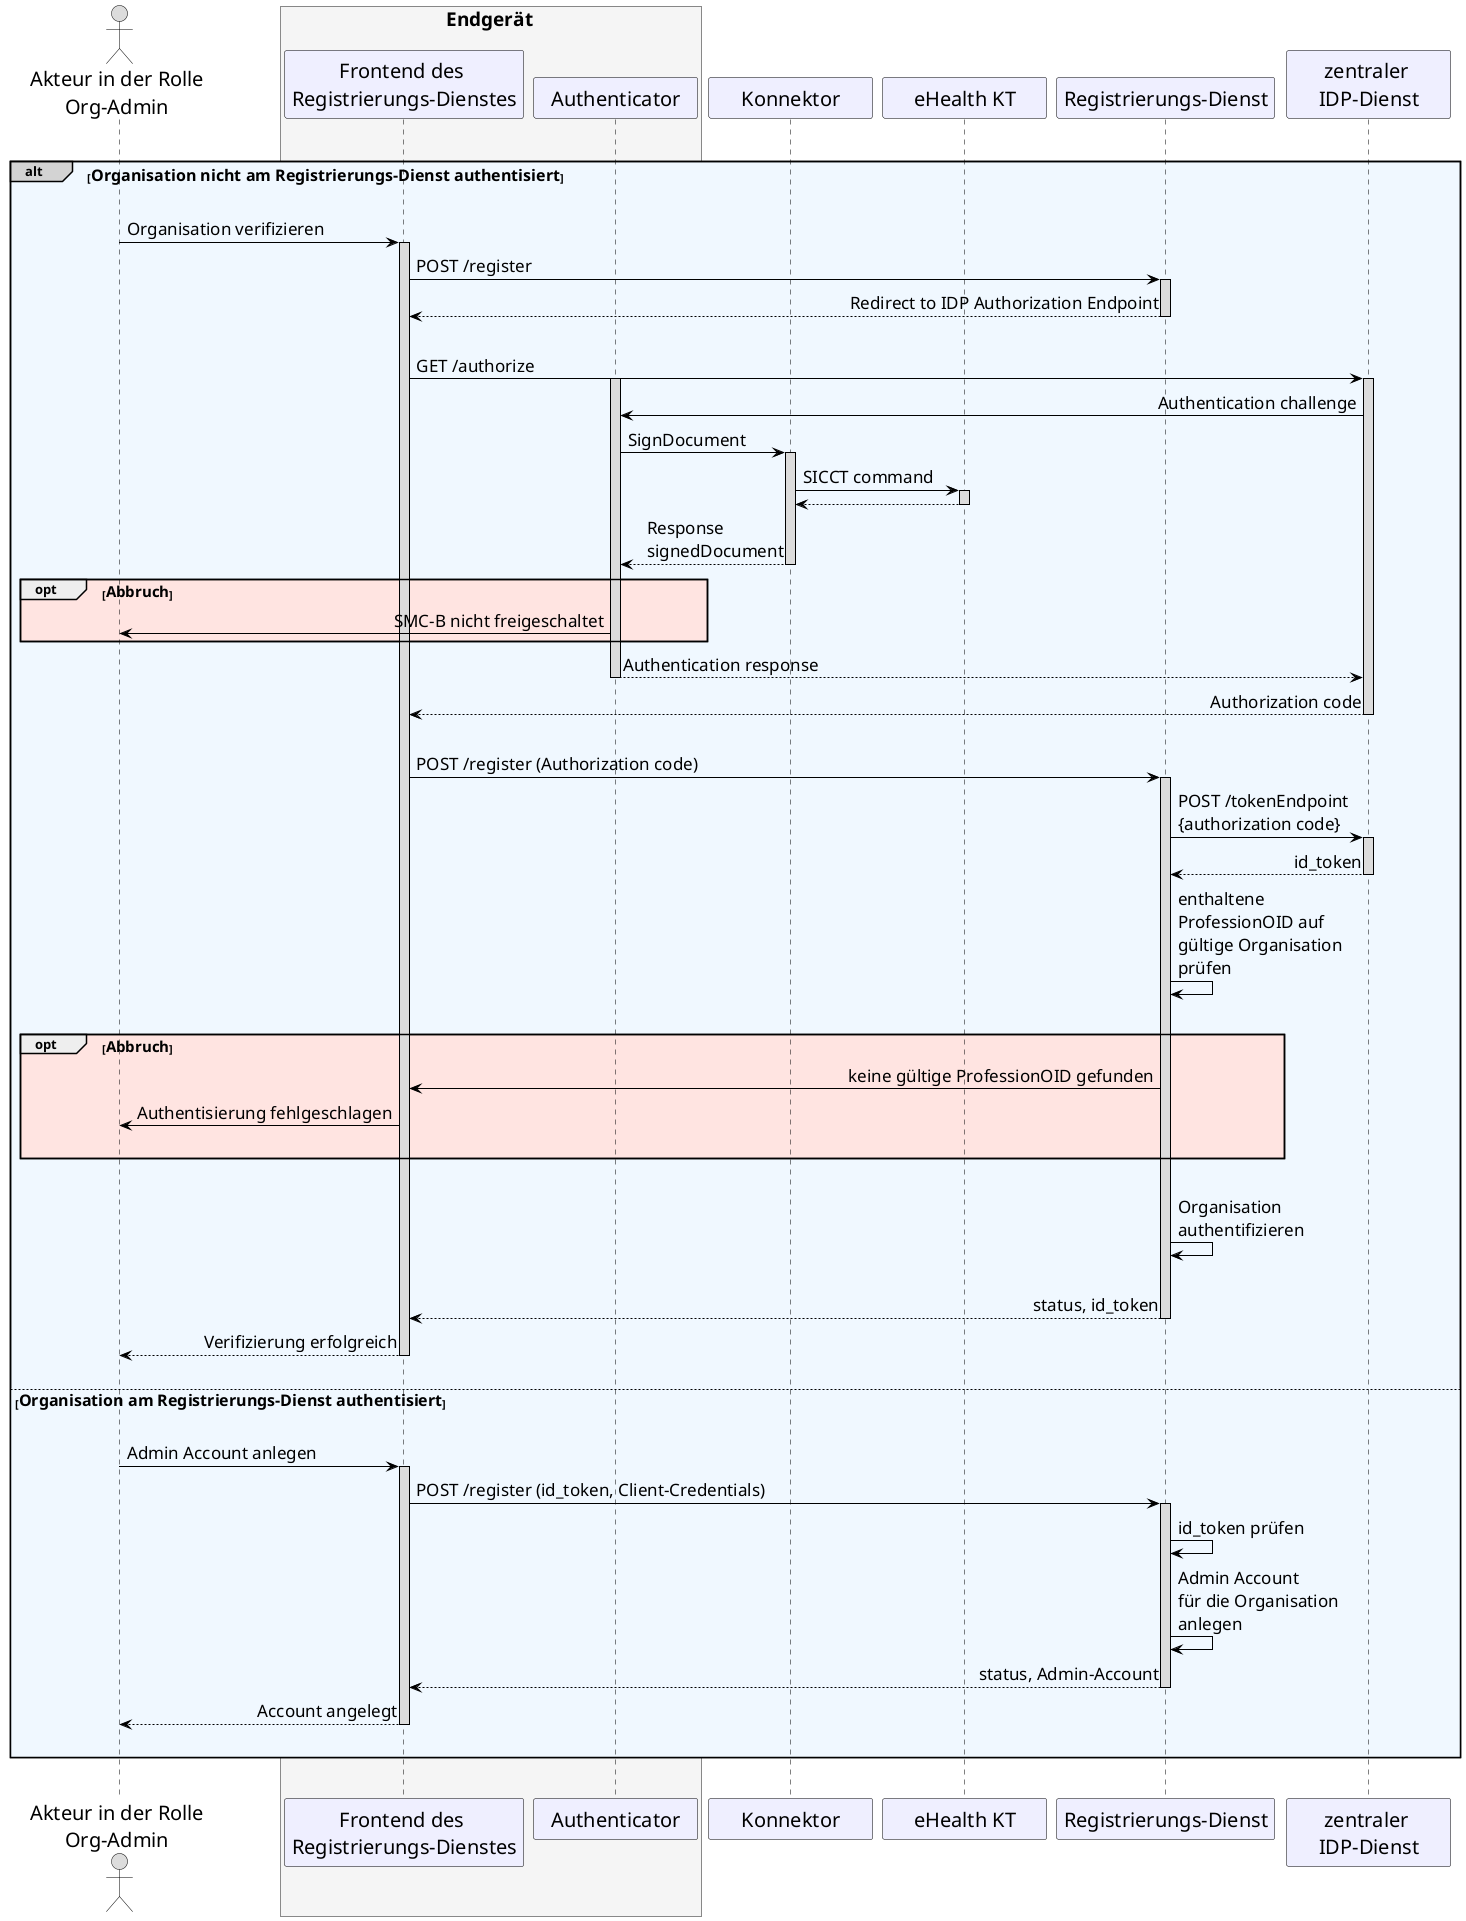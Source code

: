 /' 
# TI-Messenger 1.1
# TI-Messenger-Dienst
# UC - 10103
# Sequence Diagram
# Name: Authentisieren einer Organisation am TI-Messenger-Dienst
'/

@startuml
skinparam sequenceMessageAlign direction
skinparam WrapWidth 300
skinparam minClassWidth 150
skinparam BoxPadding 1
scale max 2048 width

skinparam sequence {
ArrowColor black
ArrowFontSize 17
ActorBorderColor black
LifeLineBorderColor black
LifeLineBackgroundColor Gainsboro

ParticipantBorderColor Motivation
ParticipantBackgroundColor Motivation
ParticipantFontName Impact
ParticipantFontSize 20
ParticipantFontColor black
ParticipantBorderColor Black
ParticipantBackgroundColor MOTIVATION

ActorBackgroundColor Gainsboro
ActorFontColor black
ActorFontSize 20
ActorFontName Aapex
}

  actor oa as "Akteur in der Rolle\nOrg-Admin"
    box <size:19>Endgerät</size> #WhiteSmoke
    participant wb as "Frontend des \nRegistrierungs-Dienstes"
    participant au as "Authenticator"
    end box
  participant ko as "Konnektor"
  participant kt as "eHealth KT"
  participant rd as "Registrierungs-Dienst"
  participant ip as "zentraler \nIDP-Dienst"

|||
alt#LightGrey #AliceBlue <size:16>Organisation nicht am Registrierungs-Dienst authentisiert</size>
|||
      oa -> wb: Organisation verifizieren
        activate wb
      wb -> rd:POST /register 
        activate rd
      rd --> wb: Redirect to IDP Authorization Endpoint
        deactivate rd
      |||
      wb -> ip: GET /authorize
        activate au
        activate ip
      ip -> au: Authentication challenge
      au -> ko: SignDocument
        activate ko
      ko -> kt: SICCT command
        activate kt
      kt --> ko
        deactivate kt
      ko --> au: Response \nsignedDocument
        deactivate ko
    
    opt #MistyRose <size:15>Abbruch</size>
      au -> oa: SMC-B nicht freigeschaltet 
    end
    
      au -->ip: Authentication response
        deactivate au
      ip --> wb: Authorization code
        deactivate ip
      |||
      wb -> rd: POST /register (Authorization code)
        activate rd
      rd -> ip: POST /tokenEndpoint\n{authorization code}
        activate ip
      ip --> rd: id_token
        deactivate ip
      rd -> rd: enthaltene \nProfessionOID auf \ngültige Organisation \nprüfen
      |||
      
    opt #MistyRose <size:15>Abbruch</size>
      rd -> wb: keine gültige ProfessionOID gefunden
      wb -> oa: Authentisierung fehlgeschlagen
      |||
    end  
    
      |||
      rd-> rd: Organisation \nauthentifizieren
      |||
      
      rd --> wb: status, id_token
        deactivate rd
      wb --> oa: Verifizierung erfolgreich
        deactivate wb
      |||  
      
      else <size:16>Organisation am Registrierungs-Dienst authentisiert</size>
        |||
        oa -> wb: Admin Account anlegen
          activate wb
        wb -> rd: POST /register (id_token, Client-Credentials)
          activate rd
        rd -> rd: id_token prüfen
        rd -> rd: Admin Account \nfür die Organisation \nanlegen
        rd --> wb: status, Admin-Account
          deactivate rd
        wb --> oa: Account angelegt
          deactivate wb
        |||
end
|||
@enduml
